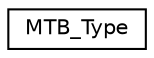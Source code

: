 digraph "Graphical Class Hierarchy"
{
 // LATEX_PDF_SIZE
  edge [fontname="Helvetica",fontsize="10",labelfontname="Helvetica",labelfontsize="10"];
  node [fontname="Helvetica",fontsize="10",shape=record];
  rankdir="LR";
  Node0 [label="MTB_Type",height=0.2,width=0.4,color="black", fillcolor="white", style="filled",URL="$struct_m_t_b___type.html",tooltip=" "];
}
